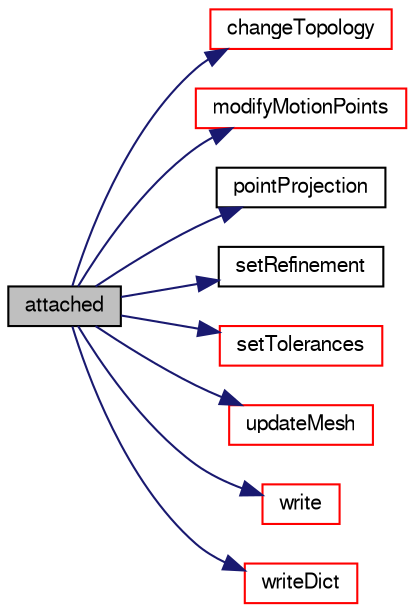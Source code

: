 digraph "attached"
{
  bgcolor="transparent";
  edge [fontname="FreeSans",fontsize="10",labelfontname="FreeSans",labelfontsize="10"];
  node [fontname="FreeSans",fontsize="10",shape=record];
  rankdir="LR";
  Node358 [label="attached",height=0.2,width=0.4,color="black", fillcolor="grey75", style="filled", fontcolor="black"];
  Node358 -> Node359 [color="midnightblue",fontsize="10",style="solid",fontname="FreeSans"];
  Node359 [label="changeTopology",height=0.2,width=0.4,color="red",URL="$a21750.html#a837dedbb253fe1b4140e2fc1112e95e9",tooltip="Check for topology change. "];
  Node358 -> Node365 [color="midnightblue",fontsize="10",style="solid",fontname="FreeSans"];
  Node365 [label="modifyMotionPoints",height=0.2,width=0.4,color="red",URL="$a21750.html#ac05c3f18da75b17c4b6c13757cacbff1",tooltip="Modify motion points to comply with the topological change. "];
  Node358 -> Node474 [color="midnightblue",fontsize="10",style="solid",fontname="FreeSans"];
  Node474 [label="pointProjection",height=0.2,width=0.4,color="black",URL="$a21750.html#a32843be218c0faf3dc7996d1c2ed0a31",tooltip="Return projected points for a slave patch. "];
  Node358 -> Node475 [color="midnightblue",fontsize="10",style="solid",fontname="FreeSans"];
  Node475 [label="setRefinement",height=0.2,width=0.4,color="black",URL="$a21750.html#aadadb4738345f2cf19cc7fc0dd3ad3ff",tooltip="Insert the layer addition/removal instructions. "];
  Node358 -> Node476 [color="midnightblue",fontsize="10",style="solid",fontname="FreeSans"];
  Node476 [label="setTolerances",height=0.2,width=0.4,color="red",URL="$a21750.html#a2bc7d056737d685d6f9fe9f6268cde77",tooltip="Set the tolerances from the values in a dictionary. "];
  Node358 -> Node482 [color="midnightblue",fontsize="10",style="solid",fontname="FreeSans"];
  Node482 [label="updateMesh",height=0.2,width=0.4,color="red",URL="$a21750.html#ad57565956fd4064299f4bd3c4eebb1d4",tooltip="Force recalculation of locally stored data on topological change. "];
  Node358 -> Node485 [color="midnightblue",fontsize="10",style="solid",fontname="FreeSans"];
  Node485 [label="write",height=0.2,width=0.4,color="red",URL="$a21750.html#a293fdfec8bdfbd5c3913ab4c9f3454ff",tooltip="Write. "];
  Node358 -> Node492 [color="midnightblue",fontsize="10",style="solid",fontname="FreeSans"];
  Node492 [label="writeDict",height=0.2,width=0.4,color="red",URL="$a21750.html#a99e013320e2bb0118f0c2857a9193f62",tooltip="Write dictionary. "];
}
